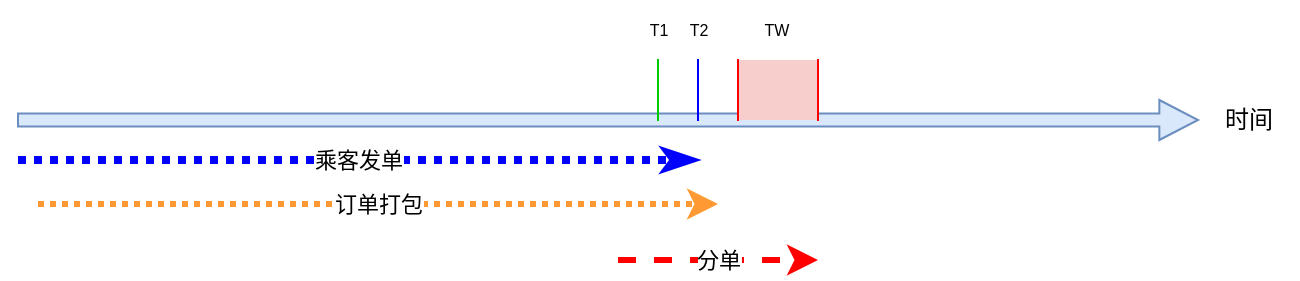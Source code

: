 <mxfile version="20.6.0" type="github">
  <diagram id="A7zW-AOvHemvrNEP8RmG" name="第 1 页">
    <mxGraphModel dx="782" dy="444" grid="1" gridSize="10" guides="1" tooltips="1" connect="1" arrows="1" fold="1" page="1" pageScale="1" pageWidth="827" pageHeight="1169" math="0" shadow="0">
      <root>
        <mxCell id="0" />
        <mxCell id="1" parent="0" />
        <mxCell id="sS7IaIjd0imi7qw3RKYu-1" value="" style="html=1;shadow=0;dashed=0;align=center;verticalAlign=middle;shape=mxgraph.arrows2.arrow;dy=0.67;dx=19.33;notch=0;fillColor=#dae8fc;strokeColor=#6c8ebf;" vertex="1" parent="1">
          <mxGeometry x="40" y="250" width="590" height="20" as="geometry" />
        </mxCell>
        <mxCell id="sS7IaIjd0imi7qw3RKYu-2" value="时间" style="text;html=1;resizable=0;autosize=1;align=center;verticalAlign=middle;points=[];fillColor=none;strokeColor=none;rounded=0;" vertex="1" parent="1">
          <mxGeometry x="630" y="245" width="50" height="30" as="geometry" />
        </mxCell>
        <mxCell id="sS7IaIjd0imi7qw3RKYu-8" value="" style="shape=partialRectangle;whiteSpace=wrap;html=1;right=0;top=0;bottom=0;fillColor=#f8cecc;routingCenterX=-0.5;strokeColor=#FF0000;" vertex="1" parent="1">
          <mxGeometry x="400" y="230" width="40" height="30" as="geometry" />
        </mxCell>
        <mxCell id="sS7IaIjd0imi7qw3RKYu-9" value="" style="shape=partialRectangle;whiteSpace=wrap;html=1;right=0;top=0;bottom=0;fillColor=none;routingCenterX=-0.5;strokeColor=#FF0000;" vertex="1" parent="1">
          <mxGeometry x="440" y="230" width="120" height="30" as="geometry" />
        </mxCell>
        <mxCell id="sS7IaIjd0imi7qw3RKYu-16" value="" style="endArrow=classicThin;html=1;rounded=0;dashed=1;strokeColor=#0000FF;strokeWidth=4;endFill=1;dashPattern=1 1;" edge="1" parent="1">
          <mxGeometry relative="1" as="geometry">
            <mxPoint x="40" y="280" as="sourcePoint" />
            <mxPoint x="380" y="280" as="targetPoint" />
          </mxGeometry>
        </mxCell>
        <mxCell id="sS7IaIjd0imi7qw3RKYu-17" value="乘客发单" style="edgeLabel;resizable=0;html=1;align=center;verticalAlign=middle;" connectable="0" vertex="1" parent="sS7IaIjd0imi7qw3RKYu-16">
          <mxGeometry relative="1" as="geometry" />
        </mxCell>
        <mxCell id="sS7IaIjd0imi7qw3RKYu-20" value="" style="shape=partialRectangle;whiteSpace=wrap;html=1;right=0;top=0;bottom=0;fillColor=none;routingCenterX=-0.5;strokeColor=#0000FF;" vertex="1" parent="1">
          <mxGeometry x="380" y="230" width="120" height="30" as="geometry" />
        </mxCell>
        <mxCell id="sS7IaIjd0imi7qw3RKYu-23" value="" style="endArrow=classic;html=1;rounded=0;dashed=1;strokeColor=#FF9933;strokeWidth=3;endFill=1;dashPattern=1 1;" edge="1" parent="1">
          <mxGeometry relative="1" as="geometry">
            <mxPoint x="50" y="302" as="sourcePoint" />
            <mxPoint x="390" y="302" as="targetPoint" />
          </mxGeometry>
        </mxCell>
        <mxCell id="sS7IaIjd0imi7qw3RKYu-24" value="订单打包" style="edgeLabel;resizable=0;html=1;align=center;verticalAlign=middle;" connectable="0" vertex="1" parent="sS7IaIjd0imi7qw3RKYu-23">
          <mxGeometry relative="1" as="geometry" />
        </mxCell>
        <mxCell id="sS7IaIjd0imi7qw3RKYu-25" value="" style="endArrow=classic;html=1;rounded=0;dashed=1;strokeColor=#FF0000;strokeWidth=3;endFill=1;" edge="1" parent="1">
          <mxGeometry relative="1" as="geometry">
            <mxPoint x="340" y="330" as="sourcePoint" />
            <mxPoint x="440" y="330" as="targetPoint" />
          </mxGeometry>
        </mxCell>
        <mxCell id="sS7IaIjd0imi7qw3RKYu-26" value="分单" style="edgeLabel;resizable=0;html=1;align=center;verticalAlign=middle;" connectable="0" vertex="1" parent="sS7IaIjd0imi7qw3RKYu-25">
          <mxGeometry relative="1" as="geometry" />
        </mxCell>
        <mxCell id="sS7IaIjd0imi7qw3RKYu-27" value="" style="shape=partialRectangle;whiteSpace=wrap;html=1;right=0;top=0;bottom=0;fillColor=none;routingCenterX=-0.5;strokeColor=#00CC00;" vertex="1" parent="1">
          <mxGeometry x="360" y="230" width="10" height="30" as="geometry" />
        </mxCell>
        <mxCell id="sS7IaIjd0imi7qw3RKYu-28" value="T1" style="text;html=1;resizable=0;autosize=1;align=center;verticalAlign=middle;points=[];fillColor=none;strokeColor=none;rounded=0;fontSize=8;" vertex="1" parent="1">
          <mxGeometry x="340" y="200" width="40" height="30" as="geometry" />
        </mxCell>
        <mxCell id="sS7IaIjd0imi7qw3RKYu-29" value="T2" style="text;html=1;resizable=0;autosize=1;align=center;verticalAlign=middle;points=[];fillColor=none;strokeColor=none;rounded=0;fontSize=8;" vertex="1" parent="1">
          <mxGeometry x="360" y="200" width="40" height="30" as="geometry" />
        </mxCell>
        <mxCell id="sS7IaIjd0imi7qw3RKYu-32" value="TW" style="text;html=1;resizable=0;autosize=1;align=center;verticalAlign=middle;points=[];fillColor=none;strokeColor=none;rounded=0;fontSize=8;" vertex="1" parent="1">
          <mxGeometry x="399" y="200" width="40" height="30" as="geometry" />
        </mxCell>
      </root>
    </mxGraphModel>
  </diagram>
</mxfile>
